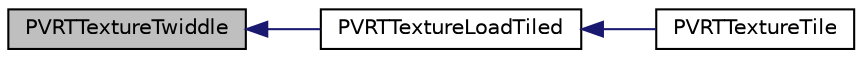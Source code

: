 digraph "PVRTTextureTwiddle"
{
  edge [fontname="Helvetica",fontsize="10",labelfontname="Helvetica",labelfontsize="10"];
  node [fontname="Helvetica",fontsize="10",shape=record];
  rankdir="LR";
  Node1 [label="PVRTTextureTwiddle",height=0.2,width=0.4,color="black", fillcolor="grey75", style="filled", fontcolor="black"];
  Node1 -> Node2 [dir="back",color="midnightblue",fontsize="10",style="solid"];
  Node2 [label="PVRTTextureLoadTiled",height=0.2,width=0.4,color="black", fillcolor="white", style="filled",URL="$_p_v_r_t_texture_8h.html#adcbee79fac67e614ffb996ab4469ebe8"];
  Node2 -> Node3 [dir="back",color="midnightblue",fontsize="10",style="solid"];
  Node3 [label="PVRTTextureTile",height=0.2,width=0.4,color="black", fillcolor="white", style="filled",URL="$_p_v_r_t_texture_8h.html#a57f0f0a9293d3a9b987d5ff80e8520c5"];
}
